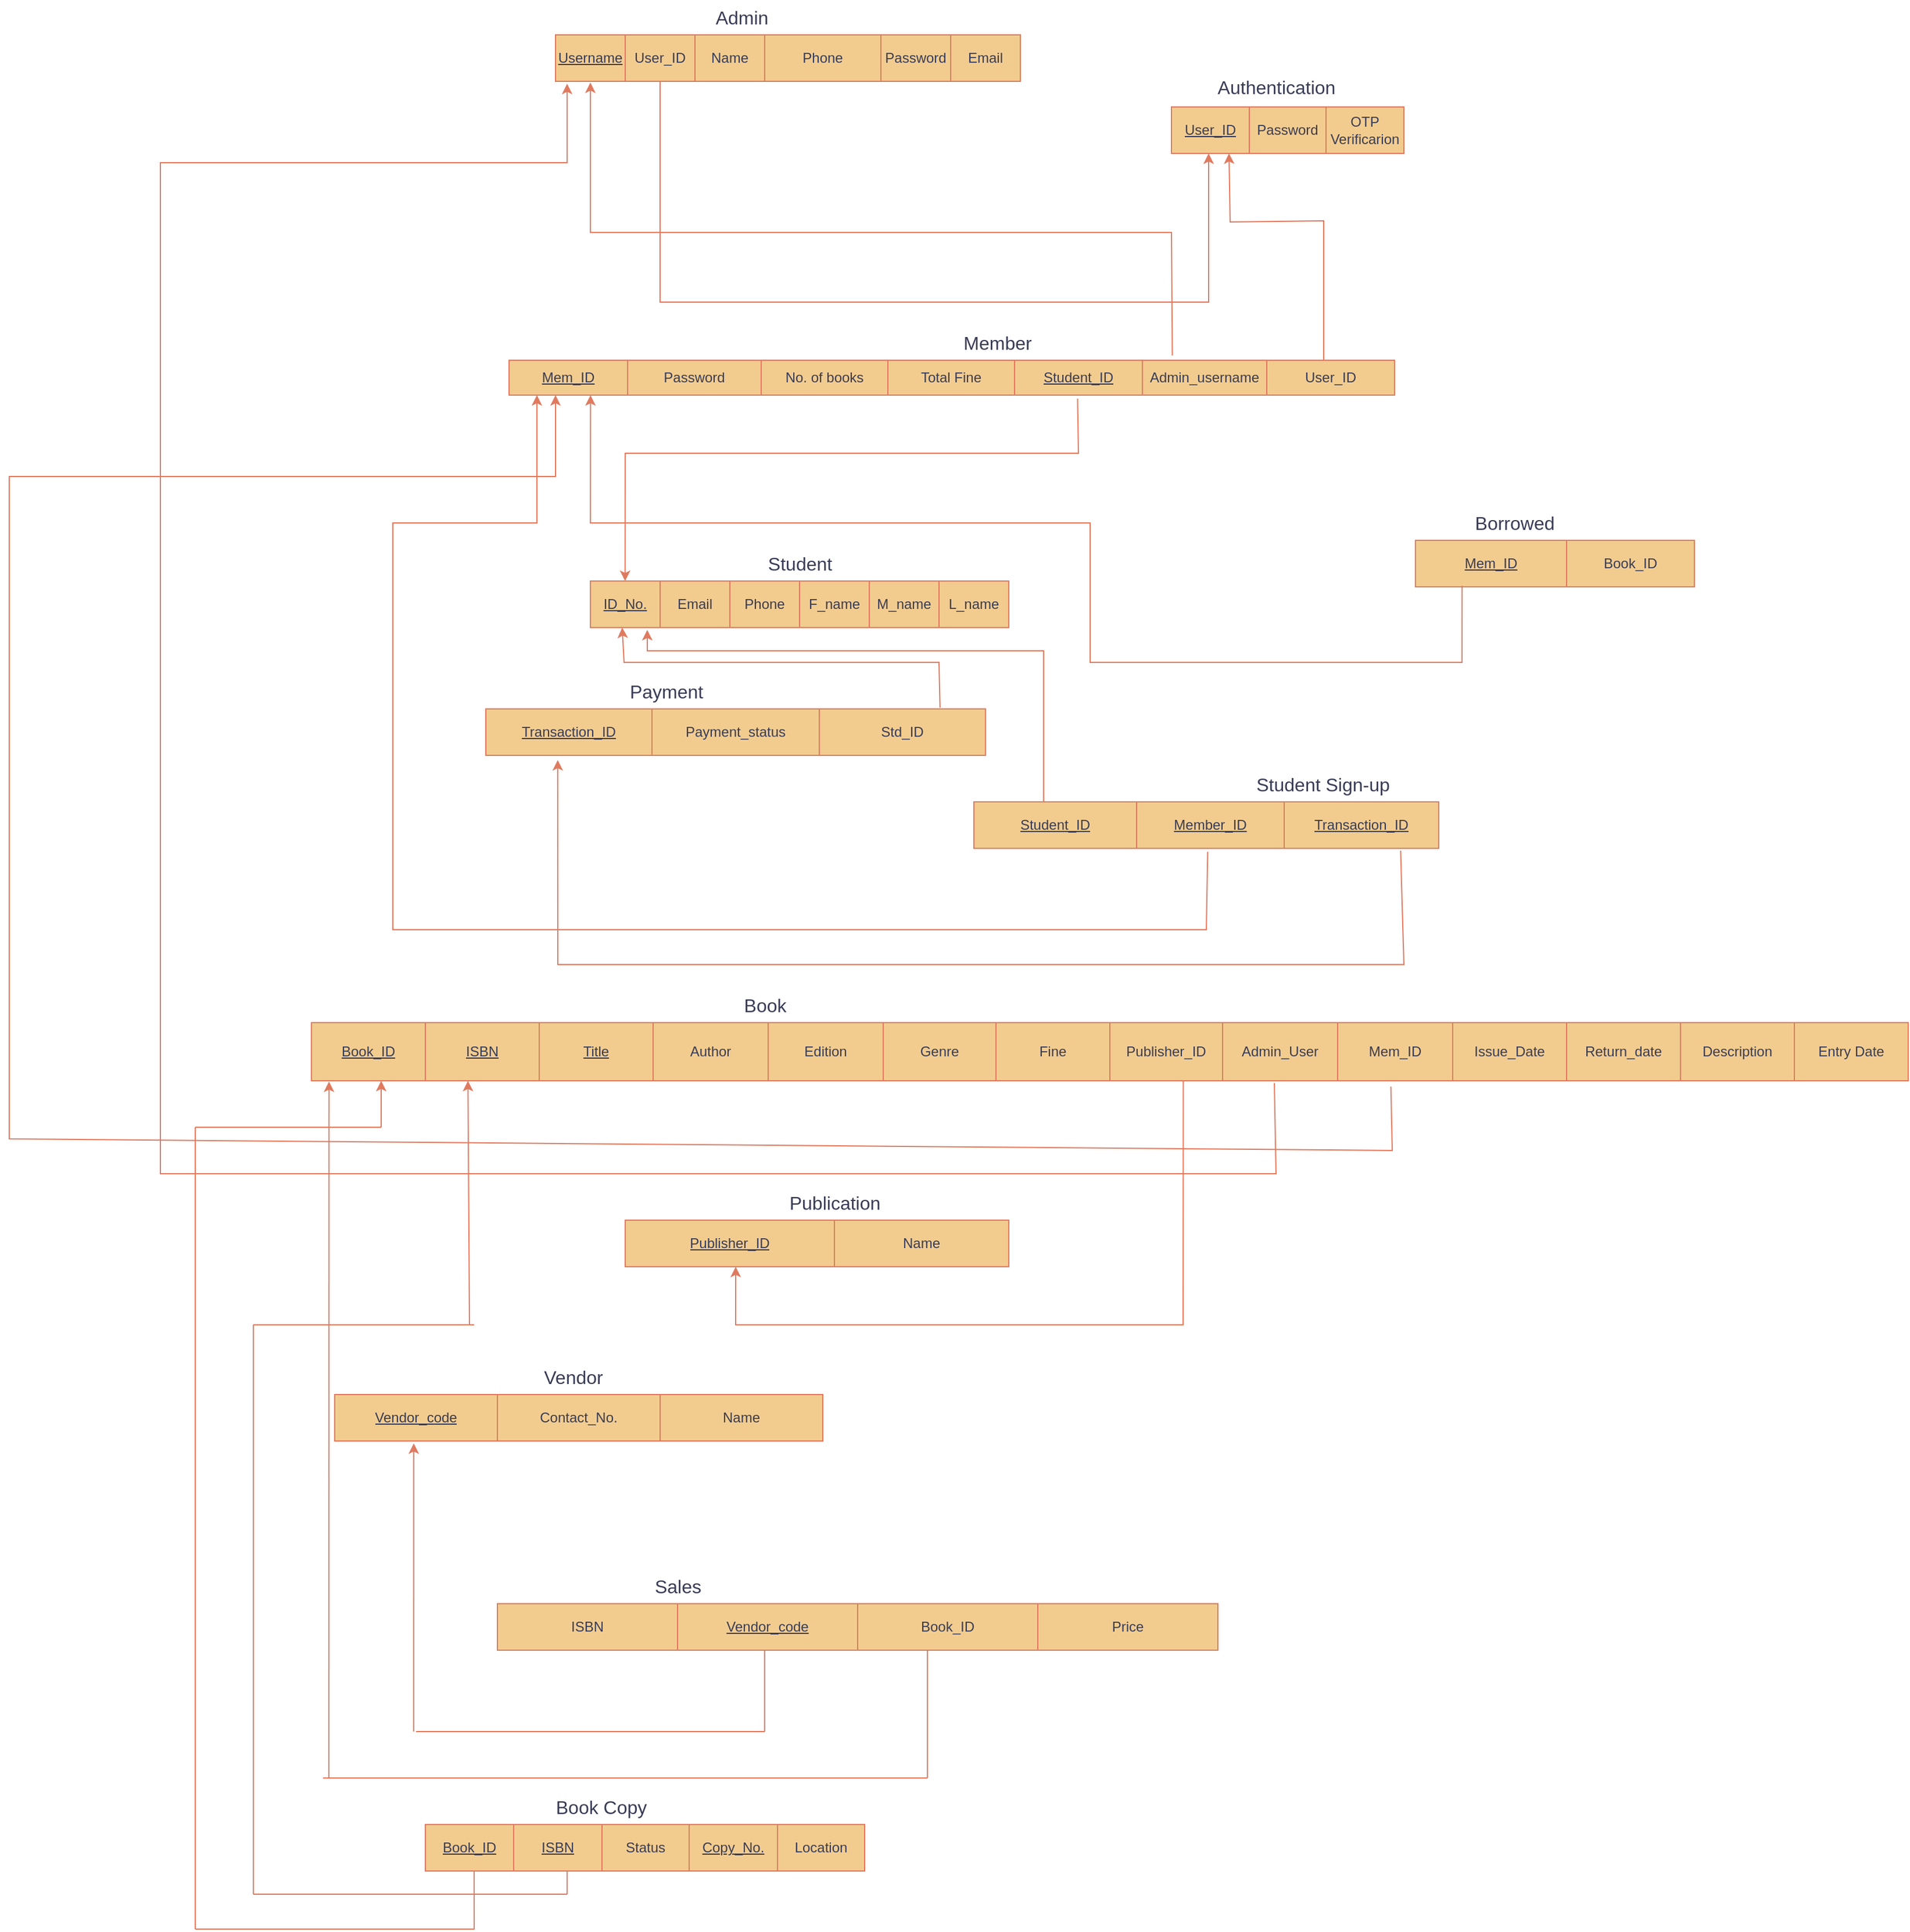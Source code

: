 <mxfile version="21.6.8" type="google">
  <diagram name="Page-1" id="KoPTbsZ7SI3JWkjUEurk">
    <mxGraphModel grid="1" page="1" gridSize="10" guides="1" tooltips="1" connect="1" arrows="1" fold="1" pageScale="1" pageWidth="1920" pageHeight="1200" math="0" shadow="0">
      <root>
        <mxCell id="0" />
        <mxCell id="1" parent="0" />
        <mxCell id="kfsKnqZZ0kBtD0sSIxjU-58" value="" style="shape=table;startSize=0;container=1;collapsible=0;childLayout=tableLayout;labelBackgroundColor=none;fillColor=#F2CC8F;strokeColor=#E07A5F;fontColor=#393C56;" vertex="1" parent="1">
          <mxGeometry x="690" y="80" width="400" height="40" as="geometry" />
        </mxCell>
        <mxCell id="kfsKnqZZ0kBtD0sSIxjU-59" value="" style="shape=tableRow;horizontal=0;startSize=0;swimlaneHead=0;swimlaneBody=0;strokeColor=#E07A5F;top=0;left=0;bottom=0;right=0;collapsible=0;dropTarget=0;fillColor=none;points=[[0,0.5],[1,0.5]];portConstraint=eastwest;labelBackgroundColor=none;fontColor=#393C56;" vertex="1" parent="kfsKnqZZ0kBtD0sSIxjU-58">
          <mxGeometry width="400" height="40" as="geometry" />
        </mxCell>
        <mxCell id="kfsKnqZZ0kBtD0sSIxjU-60" value="&lt;u&gt;Username&lt;/u&gt;" style="shape=partialRectangle;html=1;whiteSpace=wrap;connectable=0;strokeColor=#E07A5F;overflow=hidden;fillColor=none;top=0;left=0;bottom=0;right=0;pointerEvents=1;labelBackgroundColor=none;fontColor=#393C56;" vertex="1" parent="kfsKnqZZ0kBtD0sSIxjU-59">
          <mxGeometry width="60" height="40" as="geometry">
            <mxRectangle width="60" height="40" as="alternateBounds" />
          </mxGeometry>
        </mxCell>
        <mxCell id="kfsKnqZZ0kBtD0sSIxjU-61" value="User_ID" style="shape=partialRectangle;html=1;whiteSpace=wrap;connectable=0;strokeColor=#E07A5F;overflow=hidden;fillColor=none;top=0;left=0;bottom=0;right=0;pointerEvents=1;labelBackgroundColor=none;fontColor=#393C56;" vertex="1" parent="kfsKnqZZ0kBtD0sSIxjU-59">
          <mxGeometry x="60" width="60" height="40" as="geometry">
            <mxRectangle width="60" height="40" as="alternateBounds" />
          </mxGeometry>
        </mxCell>
        <mxCell id="kfsKnqZZ0kBtD0sSIxjU-62" value="Name" style="shape=partialRectangle;html=1;whiteSpace=wrap;connectable=0;strokeColor=#E07A5F;overflow=hidden;fillColor=none;top=0;left=0;bottom=0;right=0;pointerEvents=1;labelBackgroundColor=none;fontColor=#393C56;" vertex="1" parent="kfsKnqZZ0kBtD0sSIxjU-59">
          <mxGeometry x="120" width="60" height="40" as="geometry">
            <mxRectangle width="60" height="40" as="alternateBounds" />
          </mxGeometry>
        </mxCell>
        <mxCell id="kfsKnqZZ0kBtD0sSIxjU-64" value="Phone" style="shape=partialRectangle;html=1;whiteSpace=wrap;connectable=0;strokeColor=#E07A5F;overflow=hidden;fillColor=none;top=0;left=0;bottom=0;right=0;pointerEvents=1;labelBackgroundColor=none;fontColor=#393C56;" vertex="1" parent="kfsKnqZZ0kBtD0sSIxjU-59">
          <mxGeometry x="180" width="100" height="40" as="geometry">
            <mxRectangle width="100" height="40" as="alternateBounds" />
          </mxGeometry>
        </mxCell>
        <mxCell id="kfsKnqZZ0kBtD0sSIxjU-65" value="Password" style="shape=partialRectangle;html=1;whiteSpace=wrap;connectable=0;strokeColor=#E07A5F;overflow=hidden;fillColor=none;top=0;left=0;bottom=0;right=0;pointerEvents=1;labelBackgroundColor=none;fontColor=#393C56;" vertex="1" parent="kfsKnqZZ0kBtD0sSIxjU-59">
          <mxGeometry x="280" width="60" height="40" as="geometry">
            <mxRectangle width="60" height="40" as="alternateBounds" />
          </mxGeometry>
        </mxCell>
        <mxCell id="kfsKnqZZ0kBtD0sSIxjU-66" value="Email" style="shape=partialRectangle;html=1;whiteSpace=wrap;connectable=0;strokeColor=#E07A5F;overflow=hidden;fillColor=none;top=0;left=0;bottom=0;right=0;pointerEvents=1;labelBackgroundColor=none;fontColor=#393C56;" vertex="1" parent="kfsKnqZZ0kBtD0sSIxjU-59">
          <mxGeometry x="340" width="60" height="40" as="geometry">
            <mxRectangle width="60" height="40" as="alternateBounds" />
          </mxGeometry>
        </mxCell>
        <mxCell id="kfsKnqZZ0kBtD0sSIxjU-67" value="&lt;font style=&quot;font-size: 16px;&quot;&gt;Admin&lt;/font&gt;" style="text;html=1;align=center;verticalAlign=middle;resizable=0;points=[];autosize=1;strokeColor=none;fillColor=none;labelBackgroundColor=none;fontColor=#393C56;" vertex="1" parent="1">
          <mxGeometry x="815" y="50" width="70" height="30" as="geometry" />
        </mxCell>
        <mxCell id="kfsKnqZZ0kBtD0sSIxjU-77" value="" style="shape=table;startSize=0;container=1;collapsible=0;childLayout=tableLayout;labelBackgroundColor=none;fillColor=#F2CC8F;strokeColor=#E07A5F;fontColor=#393C56;" vertex="1" parent="1">
          <mxGeometry x="1220" y="142" width="200" height="40" as="geometry" />
        </mxCell>
        <mxCell id="kfsKnqZZ0kBtD0sSIxjU-78" value="" style="shape=tableRow;horizontal=0;startSize=0;swimlaneHead=0;swimlaneBody=0;strokeColor=#E07A5F;top=0;left=0;bottom=0;right=0;collapsible=0;dropTarget=0;fillColor=none;points=[[0,0.5],[1,0.5]];portConstraint=eastwest;labelBackgroundColor=none;fontColor=#393C56;" vertex="1" parent="kfsKnqZZ0kBtD0sSIxjU-77">
          <mxGeometry width="200" height="40" as="geometry" />
        </mxCell>
        <mxCell id="kfsKnqZZ0kBtD0sSIxjU-79" value="&lt;u&gt;User_ID&lt;/u&gt;" style="shape=partialRectangle;html=1;whiteSpace=wrap;connectable=0;strokeColor=#E07A5F;overflow=hidden;fillColor=none;top=0;left=0;bottom=0;right=0;pointerEvents=1;labelBackgroundColor=none;fontColor=#393C56;" vertex="1" parent="kfsKnqZZ0kBtD0sSIxjU-78">
          <mxGeometry width="67" height="40" as="geometry">
            <mxRectangle width="67" height="40" as="alternateBounds" />
          </mxGeometry>
        </mxCell>
        <mxCell id="kfsKnqZZ0kBtD0sSIxjU-80" value="Password" style="shape=partialRectangle;html=1;whiteSpace=wrap;connectable=0;strokeColor=#E07A5F;overflow=hidden;fillColor=none;top=0;left=0;bottom=0;right=0;pointerEvents=1;labelBackgroundColor=none;fontColor=#393C56;" vertex="1" parent="kfsKnqZZ0kBtD0sSIxjU-78">
          <mxGeometry x="67" width="66" height="40" as="geometry">
            <mxRectangle width="66" height="40" as="alternateBounds" />
          </mxGeometry>
        </mxCell>
        <mxCell id="kfsKnqZZ0kBtD0sSIxjU-81" value="OTP Verificarion" style="shape=partialRectangle;html=1;whiteSpace=wrap;connectable=0;strokeColor=#E07A5F;overflow=hidden;fillColor=none;top=0;left=0;bottom=0;right=0;pointerEvents=1;labelBackgroundColor=none;fontColor=#393C56;" vertex="1" parent="kfsKnqZZ0kBtD0sSIxjU-78">
          <mxGeometry x="133" width="67" height="40" as="geometry">
            <mxRectangle width="67" height="40" as="alternateBounds" />
          </mxGeometry>
        </mxCell>
        <mxCell id="kfsKnqZZ0kBtD0sSIxjU-82" value="&lt;font style=&quot;font-size: 16px;&quot;&gt;Authentication&lt;/font&gt;" style="text;html=1;align=center;verticalAlign=middle;resizable=0;points=[];autosize=1;strokeColor=none;fillColor=none;labelBackgroundColor=none;fontColor=#393C56;" vertex="1" parent="1">
          <mxGeometry x="1250" y="110" width="120" height="30" as="geometry" />
        </mxCell>
        <mxCell id="kfsKnqZZ0kBtD0sSIxjU-87" value="" style="shape=table;startSize=0;container=1;collapsible=0;childLayout=tableLayout;labelBackgroundColor=none;fillColor=#F2CC8F;strokeColor=#E07A5F;fontColor=#393C56;" vertex="1" parent="1">
          <mxGeometry x="650" y="360" width="762" height="30" as="geometry" />
        </mxCell>
        <mxCell id="kfsKnqZZ0kBtD0sSIxjU-88" value="" style="shape=tableRow;horizontal=0;startSize=0;swimlaneHead=0;swimlaneBody=0;strokeColor=#E07A5F;top=0;left=0;bottom=0;right=0;collapsible=0;dropTarget=0;fillColor=none;points=[[0,0.5],[1,0.5]];portConstraint=eastwest;labelBackgroundColor=none;fontColor=#393C56;" vertex="1" parent="kfsKnqZZ0kBtD0sSIxjU-87">
          <mxGeometry width="762" height="30" as="geometry" />
        </mxCell>
        <mxCell id="kfsKnqZZ0kBtD0sSIxjU-90" value="&lt;u&gt;Mem_ID&lt;/u&gt;" style="shape=partialRectangle;html=1;whiteSpace=wrap;connectable=0;strokeColor=#E07A5F;overflow=hidden;fillColor=none;top=0;left=0;bottom=0;right=0;pointerEvents=1;labelBackgroundColor=none;fontColor=#393C56;" vertex="1" parent="kfsKnqZZ0kBtD0sSIxjU-88">
          <mxGeometry width="102" height="30" as="geometry">
            <mxRectangle width="102" height="30" as="alternateBounds" />
          </mxGeometry>
        </mxCell>
        <mxCell id="kfsKnqZZ0kBtD0sSIxjU-91" value="Password" style="shape=partialRectangle;html=1;whiteSpace=wrap;connectable=0;strokeColor=#E07A5F;overflow=hidden;fillColor=none;top=0;left=0;bottom=0;right=0;pointerEvents=1;labelBackgroundColor=none;fontColor=#393C56;" vertex="1" parent="kfsKnqZZ0kBtD0sSIxjU-88">
          <mxGeometry x="102" width="115" height="30" as="geometry">
            <mxRectangle width="115" height="30" as="alternateBounds" />
          </mxGeometry>
        </mxCell>
        <mxCell id="kfsKnqZZ0kBtD0sSIxjU-92" value="No. of books" style="shape=partialRectangle;html=1;whiteSpace=wrap;connectable=0;strokeColor=#E07A5F;overflow=hidden;fillColor=none;top=0;left=0;bottom=0;right=0;pointerEvents=1;labelBackgroundColor=none;fontColor=#393C56;" vertex="1" parent="kfsKnqZZ0kBtD0sSIxjU-88">
          <mxGeometry x="217" width="109" height="30" as="geometry">
            <mxRectangle width="109" height="30" as="alternateBounds" />
          </mxGeometry>
        </mxCell>
        <mxCell id="kfsKnqZZ0kBtD0sSIxjU-94" value="Total Fine" style="shape=partialRectangle;html=1;whiteSpace=wrap;connectable=0;strokeColor=#E07A5F;overflow=hidden;fillColor=none;top=0;left=0;bottom=0;right=0;pointerEvents=1;labelBackgroundColor=none;fontColor=#393C56;" vertex="1" parent="kfsKnqZZ0kBtD0sSIxjU-88">
          <mxGeometry x="326" width="109" height="30" as="geometry">
            <mxRectangle width="109" height="30" as="alternateBounds" />
          </mxGeometry>
        </mxCell>
        <mxCell id="kfsKnqZZ0kBtD0sSIxjU-95" value="&lt;u&gt;Student_ID&lt;/u&gt;" style="shape=partialRectangle;html=1;whiteSpace=wrap;connectable=0;strokeColor=#E07A5F;overflow=hidden;fillColor=none;top=0;left=0;bottom=0;right=0;pointerEvents=1;labelBackgroundColor=none;fontColor=#393C56;" vertex="1" parent="kfsKnqZZ0kBtD0sSIxjU-88">
          <mxGeometry x="435" width="110" height="30" as="geometry">
            <mxRectangle width="110" height="30" as="alternateBounds" />
          </mxGeometry>
        </mxCell>
        <mxCell id="kfsKnqZZ0kBtD0sSIxjU-96" value="Admin_username" style="shape=partialRectangle;html=1;whiteSpace=wrap;connectable=0;strokeColor=#E07A5F;overflow=hidden;fillColor=none;top=0;left=0;bottom=0;right=0;pointerEvents=1;labelBackgroundColor=none;fontColor=#393C56;" vertex="1" parent="kfsKnqZZ0kBtD0sSIxjU-88">
          <mxGeometry x="545" width="107" height="30" as="geometry">
            <mxRectangle width="107" height="30" as="alternateBounds" />
          </mxGeometry>
        </mxCell>
        <mxCell id="kfsKnqZZ0kBtD0sSIxjU-97" value="User_ID" style="shape=partialRectangle;html=1;whiteSpace=wrap;connectable=0;strokeColor=#E07A5F;overflow=hidden;fillColor=none;top=0;left=0;bottom=0;right=0;pointerEvents=1;labelBackgroundColor=none;fontColor=#393C56;" vertex="1" parent="kfsKnqZZ0kBtD0sSIxjU-88">
          <mxGeometry x="652" width="110" height="30" as="geometry">
            <mxRectangle width="110" height="30" as="alternateBounds" />
          </mxGeometry>
        </mxCell>
        <mxCell id="kfsKnqZZ0kBtD0sSIxjU-98" value="&lt;font style=&quot;font-size: 16px;&quot;&gt;Member&lt;/font&gt;" style="text;html=1;align=center;verticalAlign=middle;resizable=0;points=[];autosize=1;strokeColor=none;fillColor=none;labelBackgroundColor=none;fontColor=#393C56;" vertex="1" parent="1">
          <mxGeometry x="1030" y="330" width="80" height="30" as="geometry" />
        </mxCell>
        <mxCell id="kfsKnqZZ0kBtD0sSIxjU-107" value="" style="shape=table;startSize=0;container=1;collapsible=0;childLayout=tableLayout;labelBackgroundColor=none;fillColor=#F2CC8F;strokeColor=#E07A5F;fontColor=#393C56;" vertex="1" parent="1">
          <mxGeometry x="720" y="550" width="360" height="40" as="geometry" />
        </mxCell>
        <mxCell id="kfsKnqZZ0kBtD0sSIxjU-108" value="" style="shape=tableRow;horizontal=0;startSize=0;swimlaneHead=0;swimlaneBody=0;strokeColor=#E07A5F;top=0;left=0;bottom=0;right=0;collapsible=0;dropTarget=0;fillColor=none;points=[[0,0.5],[1,0.5]];portConstraint=eastwest;labelBackgroundColor=none;fontColor=#393C56;" vertex="1" parent="kfsKnqZZ0kBtD0sSIxjU-107">
          <mxGeometry width="360" height="40" as="geometry" />
        </mxCell>
        <mxCell id="kfsKnqZZ0kBtD0sSIxjU-109" value="&lt;u&gt;ID_No.&lt;/u&gt;" style="shape=partialRectangle;html=1;whiteSpace=wrap;connectable=0;strokeColor=#E07A5F;overflow=hidden;fillColor=none;top=0;left=0;bottom=0;right=0;pointerEvents=1;labelBackgroundColor=none;fontColor=#393C56;" vertex="1" parent="kfsKnqZZ0kBtD0sSIxjU-108">
          <mxGeometry width="60" height="40" as="geometry">
            <mxRectangle width="60" height="40" as="alternateBounds" />
          </mxGeometry>
        </mxCell>
        <mxCell id="kfsKnqZZ0kBtD0sSIxjU-110" value="Email" style="shape=partialRectangle;html=1;whiteSpace=wrap;connectable=0;strokeColor=#E07A5F;overflow=hidden;fillColor=none;top=0;left=0;bottom=0;right=0;pointerEvents=1;labelBackgroundColor=none;fontColor=#393C56;" vertex="1" parent="kfsKnqZZ0kBtD0sSIxjU-108">
          <mxGeometry x="60" width="60" height="40" as="geometry">
            <mxRectangle width="60" height="40" as="alternateBounds" />
          </mxGeometry>
        </mxCell>
        <mxCell id="kfsKnqZZ0kBtD0sSIxjU-111" value="Phone" style="shape=partialRectangle;html=1;whiteSpace=wrap;connectable=0;strokeColor=#E07A5F;overflow=hidden;fillColor=none;top=0;left=0;bottom=0;right=0;pointerEvents=1;labelBackgroundColor=none;fontColor=#393C56;" vertex="1" parent="kfsKnqZZ0kBtD0sSIxjU-108">
          <mxGeometry x="120" width="60" height="40" as="geometry">
            <mxRectangle width="60" height="40" as="alternateBounds" />
          </mxGeometry>
        </mxCell>
        <mxCell id="kfsKnqZZ0kBtD0sSIxjU-112" value="F_name" style="shape=partialRectangle;html=1;whiteSpace=wrap;connectable=0;strokeColor=#E07A5F;overflow=hidden;fillColor=none;top=0;left=0;bottom=0;right=0;pointerEvents=1;labelBackgroundColor=none;fontColor=#393C56;" vertex="1" parent="kfsKnqZZ0kBtD0sSIxjU-108">
          <mxGeometry x="180" width="60" height="40" as="geometry">
            <mxRectangle width="60" height="40" as="alternateBounds" />
          </mxGeometry>
        </mxCell>
        <mxCell id="kfsKnqZZ0kBtD0sSIxjU-113" value="M_name" style="shape=partialRectangle;html=1;whiteSpace=wrap;connectable=0;strokeColor=#E07A5F;overflow=hidden;fillColor=none;top=0;left=0;bottom=0;right=0;pointerEvents=1;labelBackgroundColor=none;fontColor=#393C56;" vertex="1" parent="kfsKnqZZ0kBtD0sSIxjU-108">
          <mxGeometry x="240" width="60" height="40" as="geometry">
            <mxRectangle width="60" height="40" as="alternateBounds" />
          </mxGeometry>
        </mxCell>
        <mxCell id="kfsKnqZZ0kBtD0sSIxjU-114" value="L_name" style="shape=partialRectangle;html=1;whiteSpace=wrap;connectable=0;strokeColor=#E07A5F;overflow=hidden;fillColor=none;top=0;left=0;bottom=0;right=0;pointerEvents=1;labelBackgroundColor=none;fontColor=#393C56;" vertex="1" parent="kfsKnqZZ0kBtD0sSIxjU-108">
          <mxGeometry x="300" width="60" height="40" as="geometry">
            <mxRectangle width="60" height="40" as="alternateBounds" />
          </mxGeometry>
        </mxCell>
        <mxCell id="kfsKnqZZ0kBtD0sSIxjU-115" value="&lt;font style=&quot;font-size: 16px;&quot;&gt;Student&lt;/font&gt;" style="text;html=1;align=center;verticalAlign=middle;resizable=0;points=[];autosize=1;strokeColor=none;fillColor=none;labelBackgroundColor=none;fontColor=#393C56;" vertex="1" parent="1">
          <mxGeometry x="860" y="520" width="80" height="30" as="geometry" />
        </mxCell>
        <mxCell id="kfsKnqZZ0kBtD0sSIxjU-120" value="" style="shape=table;startSize=0;container=1;collapsible=0;childLayout=tableLayout;labelBackgroundColor=none;fillColor=#F2CC8F;strokeColor=#E07A5F;fontColor=#393C56;" vertex="1" parent="1">
          <mxGeometry x="1430" y="515" width="240" height="40" as="geometry" />
        </mxCell>
        <mxCell id="kfsKnqZZ0kBtD0sSIxjU-121" value="" style="shape=tableRow;horizontal=0;startSize=0;swimlaneHead=0;swimlaneBody=0;strokeColor=#E07A5F;top=0;left=0;bottom=0;right=0;collapsible=0;dropTarget=0;fillColor=none;points=[[0,0.5],[1,0.5]];portConstraint=eastwest;labelBackgroundColor=none;fontColor=#393C56;" vertex="1" parent="kfsKnqZZ0kBtD0sSIxjU-120">
          <mxGeometry width="240" height="40" as="geometry" />
        </mxCell>
        <mxCell id="kfsKnqZZ0kBtD0sSIxjU-122" value="&lt;u&gt;Mem_ID&lt;/u&gt;" style="shape=partialRectangle;html=1;whiteSpace=wrap;connectable=0;strokeColor=#E07A5F;overflow=hidden;fillColor=none;top=0;left=0;bottom=0;right=0;pointerEvents=1;labelBackgroundColor=none;fontColor=#393C56;" vertex="1" parent="kfsKnqZZ0kBtD0sSIxjU-121">
          <mxGeometry width="130" height="40" as="geometry">
            <mxRectangle width="130" height="40" as="alternateBounds" />
          </mxGeometry>
        </mxCell>
        <mxCell id="kfsKnqZZ0kBtD0sSIxjU-124" value="Book_ID" style="shape=partialRectangle;html=1;whiteSpace=wrap;connectable=0;strokeColor=#E07A5F;overflow=hidden;fillColor=none;top=0;left=0;bottom=0;right=0;pointerEvents=1;labelBackgroundColor=none;fontColor=#393C56;" vertex="1" parent="kfsKnqZZ0kBtD0sSIxjU-121">
          <mxGeometry x="130" width="110" height="40" as="geometry">
            <mxRectangle width="110" height="40" as="alternateBounds" />
          </mxGeometry>
        </mxCell>
        <mxCell id="kfsKnqZZ0kBtD0sSIxjU-125" value="&lt;font style=&quot;font-size: 16px;&quot;&gt;Borrowed&lt;/font&gt;" style="text;html=1;align=center;verticalAlign=middle;resizable=0;points=[];autosize=1;strokeColor=none;fillColor=none;labelBackgroundColor=none;fontColor=#393C56;" vertex="1" parent="1">
          <mxGeometry x="1470" y="485" width="90" height="30" as="geometry" />
        </mxCell>
        <mxCell id="kfsKnqZZ0kBtD0sSIxjU-133" value="" style="shape=table;startSize=0;container=1;collapsible=0;childLayout=tableLayout;labelBackgroundColor=none;fillColor=#F2CC8F;strokeColor=#E07A5F;fontColor=#393C56;" vertex="1" parent="1">
          <mxGeometry x="630" y="660" width="430" height="40" as="geometry" />
        </mxCell>
        <mxCell id="kfsKnqZZ0kBtD0sSIxjU-134" value="" style="shape=tableRow;horizontal=0;startSize=0;swimlaneHead=0;swimlaneBody=0;strokeColor=#E07A5F;top=0;left=0;bottom=0;right=0;collapsible=0;dropTarget=0;fillColor=none;points=[[0,0.5],[1,0.5]];portConstraint=eastwest;labelBackgroundColor=none;fontColor=#393C56;" vertex="1" parent="kfsKnqZZ0kBtD0sSIxjU-133">
          <mxGeometry width="430" height="40" as="geometry" />
        </mxCell>
        <mxCell id="kfsKnqZZ0kBtD0sSIxjU-135" value="&lt;u&gt;Transaction_ID&lt;/u&gt;" style="shape=partialRectangle;html=1;whiteSpace=wrap;connectable=0;strokeColor=#E07A5F;overflow=hidden;fillColor=none;top=0;left=0;bottom=0;right=0;pointerEvents=1;labelBackgroundColor=none;fontColor=#393C56;" vertex="1" parent="kfsKnqZZ0kBtD0sSIxjU-134">
          <mxGeometry width="143" height="40" as="geometry">
            <mxRectangle width="143" height="40" as="alternateBounds" />
          </mxGeometry>
        </mxCell>
        <mxCell id="kfsKnqZZ0kBtD0sSIxjU-136" value="Payment_status" style="shape=partialRectangle;html=1;whiteSpace=wrap;connectable=0;strokeColor=#E07A5F;overflow=hidden;fillColor=none;top=0;left=0;bottom=0;right=0;pointerEvents=1;labelBackgroundColor=none;fontColor=#393C56;" vertex="1" parent="kfsKnqZZ0kBtD0sSIxjU-134">
          <mxGeometry x="143" width="144" height="40" as="geometry">
            <mxRectangle width="144" height="40" as="alternateBounds" />
          </mxGeometry>
        </mxCell>
        <mxCell id="qssrH7kktoZN2uRVGfyT-4" value="Std_ID" style="shape=partialRectangle;html=1;whiteSpace=wrap;connectable=0;strokeColor=#E07A5F;overflow=hidden;fillColor=none;top=0;left=0;bottom=0;right=0;pointerEvents=1;labelBackgroundColor=none;fontColor=#393C56;" vertex="1" parent="kfsKnqZZ0kBtD0sSIxjU-134">
          <mxGeometry x="287" width="143" height="40" as="geometry">
            <mxRectangle width="143" height="40" as="alternateBounds" />
          </mxGeometry>
        </mxCell>
        <mxCell id="kfsKnqZZ0kBtD0sSIxjU-137" value="&lt;font style=&quot;font-size: 16px;&quot;&gt;Payment&lt;/font&gt;" style="text;html=1;align=center;verticalAlign=middle;resizable=0;points=[];autosize=1;strokeColor=none;fillColor=none;labelBackgroundColor=none;fontColor=#393C56;" vertex="1" parent="1">
          <mxGeometry x="740" y="630" width="90" height="30" as="geometry" />
        </mxCell>
        <mxCell id="kfsKnqZZ0kBtD0sSIxjU-138" value="" style="shape=table;startSize=0;container=1;collapsible=0;childLayout=tableLayout;labelBackgroundColor=none;fillColor=#F2CC8F;strokeColor=#E07A5F;fontColor=#393C56;" vertex="1" parent="1">
          <mxGeometry x="1050" y="740" width="400" height="40" as="geometry" />
        </mxCell>
        <mxCell id="kfsKnqZZ0kBtD0sSIxjU-139" value="" style="shape=tableRow;horizontal=0;startSize=0;swimlaneHead=0;swimlaneBody=0;strokeColor=#E07A5F;top=0;left=0;bottom=0;right=0;collapsible=0;dropTarget=0;fillColor=none;points=[[0,0.5],[1,0.5]];portConstraint=eastwest;labelBackgroundColor=none;fontColor=#393C56;" vertex="1" parent="kfsKnqZZ0kBtD0sSIxjU-138">
          <mxGeometry width="400" height="40" as="geometry" />
        </mxCell>
        <mxCell id="kfsKnqZZ0kBtD0sSIxjU-140" value="&lt;u&gt;Student_ID&lt;/u&gt;" style="shape=partialRectangle;html=1;whiteSpace=wrap;connectable=0;strokeColor=#E07A5F;overflow=hidden;fillColor=none;top=0;left=0;bottom=0;right=0;pointerEvents=1;labelBackgroundColor=none;fontColor=#393C56;" vertex="1" parent="kfsKnqZZ0kBtD0sSIxjU-139">
          <mxGeometry width="140" height="40" as="geometry">
            <mxRectangle width="140" height="40" as="alternateBounds" />
          </mxGeometry>
        </mxCell>
        <mxCell id="kfsKnqZZ0kBtD0sSIxjU-141" value="&lt;u&gt;Member_ID&lt;/u&gt;" style="shape=partialRectangle;html=1;whiteSpace=wrap;connectable=0;strokeColor=#E07A5F;overflow=hidden;fillColor=none;top=0;left=0;bottom=0;right=0;pointerEvents=1;labelBackgroundColor=none;fontColor=#393C56;" vertex="1" parent="kfsKnqZZ0kBtD0sSIxjU-139">
          <mxGeometry x="140" width="127" height="40" as="geometry">
            <mxRectangle width="127" height="40" as="alternateBounds" />
          </mxGeometry>
        </mxCell>
        <mxCell id="kfsKnqZZ0kBtD0sSIxjU-142" value="&lt;u&gt;Transaction_ID&lt;/u&gt;" style="shape=partialRectangle;html=1;whiteSpace=wrap;connectable=0;strokeColor=#E07A5F;overflow=hidden;fillColor=none;top=0;left=0;bottom=0;right=0;pointerEvents=1;labelBackgroundColor=none;fontColor=#393C56;" vertex="1" parent="kfsKnqZZ0kBtD0sSIxjU-139">
          <mxGeometry x="267" width="133" height="40" as="geometry">
            <mxRectangle width="133" height="40" as="alternateBounds" />
          </mxGeometry>
        </mxCell>
        <mxCell id="kfsKnqZZ0kBtD0sSIxjU-143" value="&lt;font style=&quot;font-size: 16px;&quot;&gt;Student Sign-up&lt;/font&gt;" style="text;html=1;align=center;verticalAlign=middle;resizable=0;points=[];autosize=1;strokeColor=none;fillColor=none;labelBackgroundColor=none;fontColor=#393C56;" vertex="1" parent="1">
          <mxGeometry x="1280" y="710" width="140" height="30" as="geometry" />
        </mxCell>
        <mxCell id="kfsKnqZZ0kBtD0sSIxjU-155" value="" style="shape=table;startSize=0;container=1;collapsible=0;childLayout=tableLayout;labelBackgroundColor=none;fillColor=#F2CC8F;strokeColor=#E07A5F;fontColor=#393C56;" vertex="1" parent="1">
          <mxGeometry x="480" y="930" width="1374" height="50" as="geometry" />
        </mxCell>
        <mxCell id="kfsKnqZZ0kBtD0sSIxjU-156" value="" style="shape=tableRow;horizontal=0;startSize=0;swimlaneHead=0;swimlaneBody=0;strokeColor=#E07A5F;top=0;left=0;bottom=0;right=0;collapsible=0;dropTarget=0;fillColor=none;points=[[0,0.5],[1,0.5]];portConstraint=eastwest;labelBackgroundColor=none;fontColor=#393C56;" vertex="1" parent="kfsKnqZZ0kBtD0sSIxjU-155">
          <mxGeometry width="1374" height="50" as="geometry" />
        </mxCell>
        <mxCell id="qssrH7kktoZN2uRVGfyT-5" value="&lt;u&gt;Book_ID&lt;/u&gt;" style="shape=partialRectangle;html=1;whiteSpace=wrap;connectable=0;strokeColor=#E07A5F;overflow=hidden;fillColor=none;top=0;left=0;bottom=0;right=0;pointerEvents=1;labelBackgroundColor=none;fontColor=#393C56;" vertex="1" parent="kfsKnqZZ0kBtD0sSIxjU-156">
          <mxGeometry width="98" height="50" as="geometry">
            <mxRectangle width="98" height="50" as="alternateBounds" />
          </mxGeometry>
        </mxCell>
        <mxCell id="kfsKnqZZ0kBtD0sSIxjU-157" value="&lt;u&gt;ISBN&lt;/u&gt;" style="shape=partialRectangle;html=1;whiteSpace=wrap;connectable=0;strokeColor=#E07A5F;overflow=hidden;fillColor=none;top=0;left=0;bottom=0;right=0;pointerEvents=1;labelBackgroundColor=none;fontColor=#393C56;" vertex="1" parent="kfsKnqZZ0kBtD0sSIxjU-156">
          <mxGeometry x="98" width="98" height="50" as="geometry">
            <mxRectangle width="98" height="50" as="alternateBounds" />
          </mxGeometry>
        </mxCell>
        <mxCell id="kfsKnqZZ0kBtD0sSIxjU-158" value="&lt;u&gt;Title&lt;/u&gt;" style="shape=partialRectangle;html=1;whiteSpace=wrap;connectable=0;strokeColor=#E07A5F;overflow=hidden;fillColor=none;top=0;left=0;bottom=0;right=0;pointerEvents=1;labelBackgroundColor=none;fontColor=#393C56;" vertex="1" parent="kfsKnqZZ0kBtD0sSIxjU-156">
          <mxGeometry x="196" width="98" height="50" as="geometry">
            <mxRectangle width="98" height="50" as="alternateBounds" />
          </mxGeometry>
        </mxCell>
        <mxCell id="kfsKnqZZ0kBtD0sSIxjU-159" value="Author" style="shape=partialRectangle;html=1;whiteSpace=wrap;connectable=0;strokeColor=#E07A5F;overflow=hidden;fillColor=none;top=0;left=0;bottom=0;right=0;pointerEvents=1;labelBackgroundColor=none;fontColor=#393C56;" vertex="1" parent="kfsKnqZZ0kBtD0sSIxjU-156">
          <mxGeometry x="294" width="99" height="50" as="geometry">
            <mxRectangle width="99" height="50" as="alternateBounds" />
          </mxGeometry>
        </mxCell>
        <mxCell id="kfsKnqZZ0kBtD0sSIxjU-160" value="Edition" style="shape=partialRectangle;html=1;whiteSpace=wrap;connectable=0;strokeColor=#E07A5F;overflow=hidden;fillColor=none;top=0;left=0;bottom=0;right=0;pointerEvents=1;labelBackgroundColor=none;fontColor=#393C56;" vertex="1" parent="kfsKnqZZ0kBtD0sSIxjU-156">
          <mxGeometry x="393" width="99" height="50" as="geometry">
            <mxRectangle width="99" height="50" as="alternateBounds" />
          </mxGeometry>
        </mxCell>
        <mxCell id="kfsKnqZZ0kBtD0sSIxjU-161" value="Genre" style="shape=partialRectangle;html=1;whiteSpace=wrap;connectable=0;strokeColor=#E07A5F;overflow=hidden;fillColor=none;top=0;left=0;bottom=0;right=0;pointerEvents=1;labelBackgroundColor=none;fontColor=#393C56;" vertex="1" parent="kfsKnqZZ0kBtD0sSIxjU-156">
          <mxGeometry x="492" width="97" height="50" as="geometry">
            <mxRectangle width="97" height="50" as="alternateBounds" />
          </mxGeometry>
        </mxCell>
        <mxCell id="kfsKnqZZ0kBtD0sSIxjU-162" value="Fine" style="shape=partialRectangle;html=1;whiteSpace=wrap;connectable=0;strokeColor=#E07A5F;overflow=hidden;fillColor=none;top=0;left=0;bottom=0;right=0;pointerEvents=1;labelBackgroundColor=none;fontColor=#393C56;" vertex="1" parent="kfsKnqZZ0kBtD0sSIxjU-156">
          <mxGeometry x="589" width="98" height="50" as="geometry">
            <mxRectangle width="98" height="50" as="alternateBounds" />
          </mxGeometry>
        </mxCell>
        <mxCell id="kfsKnqZZ0kBtD0sSIxjU-163" value="Publisher_ID" style="shape=partialRectangle;html=1;whiteSpace=wrap;connectable=0;strokeColor=#E07A5F;overflow=hidden;fillColor=none;top=0;left=0;bottom=0;right=0;pointerEvents=1;labelBackgroundColor=none;fontColor=#393C56;" vertex="1" parent="kfsKnqZZ0kBtD0sSIxjU-156">
          <mxGeometry x="687" width="97" height="50" as="geometry">
            <mxRectangle width="97" height="50" as="alternateBounds" />
          </mxGeometry>
        </mxCell>
        <mxCell id="kfsKnqZZ0kBtD0sSIxjU-164" value="Admin_User" style="shape=partialRectangle;html=1;whiteSpace=wrap;connectable=0;strokeColor=#E07A5F;overflow=hidden;fillColor=none;top=0;left=0;bottom=0;right=0;pointerEvents=1;labelBackgroundColor=none;fontColor=#393C56;" vertex="1" parent="kfsKnqZZ0kBtD0sSIxjU-156">
          <mxGeometry x="784" width="99" height="50" as="geometry">
            <mxRectangle width="99" height="50" as="alternateBounds" />
          </mxGeometry>
        </mxCell>
        <mxCell id="kfsKnqZZ0kBtD0sSIxjU-165" value="Mem_ID" style="shape=partialRectangle;html=1;whiteSpace=wrap;connectable=0;strokeColor=#E07A5F;overflow=hidden;fillColor=none;top=0;left=0;bottom=0;right=0;pointerEvents=1;labelBackgroundColor=none;fontColor=#393C56;" vertex="1" parent="kfsKnqZZ0kBtD0sSIxjU-156">
          <mxGeometry x="883" width="99" height="50" as="geometry">
            <mxRectangle width="99" height="50" as="alternateBounds" />
          </mxGeometry>
        </mxCell>
        <mxCell id="kfsKnqZZ0kBtD0sSIxjU-167" value="Issue_Date" style="shape=partialRectangle;html=1;whiteSpace=wrap;connectable=0;strokeColor=#E07A5F;overflow=hidden;fillColor=none;top=0;left=0;bottom=0;right=0;pointerEvents=1;labelBackgroundColor=none;fontColor=#393C56;" vertex="1" parent="kfsKnqZZ0kBtD0sSIxjU-156">
          <mxGeometry x="982" width="98" height="50" as="geometry">
            <mxRectangle width="98" height="50" as="alternateBounds" />
          </mxGeometry>
        </mxCell>
        <mxCell id="kfsKnqZZ0kBtD0sSIxjU-169" value="Return_date" style="shape=partialRectangle;html=1;whiteSpace=wrap;connectable=0;strokeColor=#E07A5F;overflow=hidden;fillColor=none;top=0;left=0;bottom=0;right=0;pointerEvents=1;labelBackgroundColor=none;fontColor=#393C56;" vertex="1" parent="kfsKnqZZ0kBtD0sSIxjU-156">
          <mxGeometry x="1080" width="98" height="50" as="geometry">
            <mxRectangle width="98" height="50" as="alternateBounds" />
          </mxGeometry>
        </mxCell>
        <mxCell id="qssrH7kktoZN2uRVGfyT-6" value="Description" style="shape=partialRectangle;html=1;whiteSpace=wrap;connectable=0;strokeColor=#E07A5F;overflow=hidden;fillColor=none;top=0;left=0;bottom=0;right=0;pointerEvents=1;labelBackgroundColor=none;fontColor=#393C56;" vertex="1" parent="kfsKnqZZ0kBtD0sSIxjU-156">
          <mxGeometry x="1178" width="98" height="50" as="geometry">
            <mxRectangle width="98" height="50" as="alternateBounds" />
          </mxGeometry>
        </mxCell>
        <mxCell id="qssrH7kktoZN2uRVGfyT-7" value="Entry Date" style="shape=partialRectangle;html=1;whiteSpace=wrap;connectable=0;strokeColor=#E07A5F;overflow=hidden;fillColor=none;top=0;left=0;bottom=0;right=0;pointerEvents=1;labelBackgroundColor=none;fontColor=#393C56;" vertex="1" parent="kfsKnqZZ0kBtD0sSIxjU-156">
          <mxGeometry x="1276" width="98" height="50" as="geometry">
            <mxRectangle width="98" height="50" as="alternateBounds" />
          </mxGeometry>
        </mxCell>
        <mxCell id="kfsKnqZZ0kBtD0sSIxjU-170" value="" style="shape=table;startSize=0;container=1;collapsible=0;childLayout=tableLayout;labelBackgroundColor=none;fillColor=#F2CC8F;strokeColor=#E07A5F;fontColor=#393C56;" vertex="1" parent="1">
          <mxGeometry x="750" y="1100" width="330" height="40" as="geometry" />
        </mxCell>
        <mxCell id="kfsKnqZZ0kBtD0sSIxjU-171" value="" style="shape=tableRow;horizontal=0;startSize=0;swimlaneHead=0;swimlaneBody=0;strokeColor=#E07A5F;top=0;left=0;bottom=0;right=0;collapsible=0;dropTarget=0;fillColor=none;points=[[0,0.5],[1,0.5]];portConstraint=eastwest;labelBackgroundColor=none;fontColor=#393C56;" vertex="1" parent="kfsKnqZZ0kBtD0sSIxjU-170">
          <mxGeometry width="330" height="40" as="geometry" />
        </mxCell>
        <mxCell id="kfsKnqZZ0kBtD0sSIxjU-172" value="&lt;u&gt;Publisher_ID&lt;/u&gt;" style="shape=partialRectangle;html=1;whiteSpace=wrap;connectable=0;strokeColor=#E07A5F;overflow=hidden;fillColor=none;top=0;left=0;bottom=0;right=0;pointerEvents=1;labelBackgroundColor=none;fontColor=#393C56;" vertex="1" parent="kfsKnqZZ0kBtD0sSIxjU-171">
          <mxGeometry width="180" height="40" as="geometry">
            <mxRectangle width="180" height="40" as="alternateBounds" />
          </mxGeometry>
        </mxCell>
        <mxCell id="kfsKnqZZ0kBtD0sSIxjU-174" value="Name" style="shape=partialRectangle;html=1;whiteSpace=wrap;connectable=0;strokeColor=#E07A5F;overflow=hidden;fillColor=none;top=0;left=0;bottom=0;right=0;pointerEvents=1;labelBackgroundColor=none;fontColor=#393C56;" vertex="1" parent="kfsKnqZZ0kBtD0sSIxjU-171">
          <mxGeometry x="180" width="150" height="40" as="geometry">
            <mxRectangle width="150" height="40" as="alternateBounds" />
          </mxGeometry>
        </mxCell>
        <mxCell id="kfsKnqZZ0kBtD0sSIxjU-175" value="&lt;font style=&quot;font-size: 16px;&quot;&gt;Publication&lt;/font&gt;" style="text;html=1;align=center;verticalAlign=middle;resizable=0;points=[];autosize=1;strokeColor=none;fillColor=none;labelBackgroundColor=none;fontColor=#393C56;" vertex="1" parent="1">
          <mxGeometry x="880" y="1070" width="100" height="30" as="geometry" />
        </mxCell>
        <mxCell id="kfsKnqZZ0kBtD0sSIxjU-196" value="" style="shape=table;startSize=0;container=1;collapsible=0;childLayout=tableLayout;labelBackgroundColor=none;fillColor=#F2CC8F;strokeColor=#E07A5F;fontColor=#393C56;" vertex="1" parent="1">
          <mxGeometry x="500" y="1250" width="420" height="40" as="geometry" />
        </mxCell>
        <mxCell id="kfsKnqZZ0kBtD0sSIxjU-197" value="" style="shape=tableRow;horizontal=0;startSize=0;swimlaneHead=0;swimlaneBody=0;strokeColor=#E07A5F;top=0;left=0;bottom=0;right=0;collapsible=0;dropTarget=0;fillColor=none;points=[[0,0.5],[1,0.5]];portConstraint=eastwest;labelBackgroundColor=none;fontColor=#393C56;" vertex="1" parent="kfsKnqZZ0kBtD0sSIxjU-196">
          <mxGeometry width="420" height="40" as="geometry" />
        </mxCell>
        <mxCell id="kfsKnqZZ0kBtD0sSIxjU-198" value="&lt;u&gt;Vendor_code&lt;/u&gt;" style="shape=partialRectangle;html=1;whiteSpace=wrap;connectable=0;strokeColor=#E07A5F;overflow=hidden;fillColor=none;top=0;left=0;bottom=0;right=0;pointerEvents=1;labelBackgroundColor=none;fontColor=#393C56;" vertex="1" parent="kfsKnqZZ0kBtD0sSIxjU-197">
          <mxGeometry width="140" height="40" as="geometry">
            <mxRectangle width="140" height="40" as="alternateBounds" />
          </mxGeometry>
        </mxCell>
        <mxCell id="kfsKnqZZ0kBtD0sSIxjU-199" value="Contact_No." style="shape=partialRectangle;html=1;whiteSpace=wrap;connectable=0;strokeColor=#E07A5F;overflow=hidden;fillColor=none;top=0;left=0;bottom=0;right=0;pointerEvents=1;labelBackgroundColor=none;fontColor=#393C56;" vertex="1" parent="kfsKnqZZ0kBtD0sSIxjU-197">
          <mxGeometry x="140" width="140" height="40" as="geometry">
            <mxRectangle width="140" height="40" as="alternateBounds" />
          </mxGeometry>
        </mxCell>
        <mxCell id="kfsKnqZZ0kBtD0sSIxjU-200" value="Name" style="shape=partialRectangle;html=1;whiteSpace=wrap;connectable=0;strokeColor=#E07A5F;overflow=hidden;fillColor=none;top=0;left=0;bottom=0;right=0;pointerEvents=1;labelBackgroundColor=none;fontColor=#393C56;" vertex="1" parent="kfsKnqZZ0kBtD0sSIxjU-197">
          <mxGeometry x="280" width="140" height="40" as="geometry">
            <mxRectangle width="140" height="40" as="alternateBounds" />
          </mxGeometry>
        </mxCell>
        <mxCell id="kfsKnqZZ0kBtD0sSIxjU-201" value="&lt;font style=&quot;font-size: 16px;&quot;&gt;Vendor&lt;/font&gt;" style="text;html=1;align=center;verticalAlign=middle;resizable=0;points=[];autosize=1;strokeColor=none;fillColor=none;labelBackgroundColor=none;fontColor=#393C56;" vertex="1" parent="1">
          <mxGeometry x="670" y="1220" width="70" height="30" as="geometry" />
        </mxCell>
        <mxCell id="kfsKnqZZ0kBtD0sSIxjU-202" value="" style="shape=table;startSize=0;container=1;collapsible=0;childLayout=tableLayout;labelBackgroundColor=none;fillColor=#F2CC8F;strokeColor=#E07A5F;fontColor=#393C56;" vertex="1" parent="1">
          <mxGeometry x="640" y="1430" width="620" height="40" as="geometry" />
        </mxCell>
        <mxCell id="kfsKnqZZ0kBtD0sSIxjU-203" value="" style="shape=tableRow;horizontal=0;startSize=0;swimlaneHead=0;swimlaneBody=0;strokeColor=#E07A5F;top=0;left=0;bottom=0;right=0;collapsible=0;dropTarget=0;fillColor=none;points=[[0,0.5],[1,0.5]];portConstraint=eastwest;labelBackgroundColor=none;fontColor=#393C56;" vertex="1" parent="kfsKnqZZ0kBtD0sSIxjU-202">
          <mxGeometry width="620" height="40" as="geometry" />
        </mxCell>
        <mxCell id="kfsKnqZZ0kBtD0sSIxjU-204" value="ISBN" style="shape=partialRectangle;html=1;whiteSpace=wrap;connectable=0;strokeColor=#E07A5F;overflow=hidden;fillColor=none;top=0;left=0;bottom=0;right=0;pointerEvents=1;labelBackgroundColor=none;fontColor=#393C56;" vertex="1" parent="kfsKnqZZ0kBtD0sSIxjU-203">
          <mxGeometry width="155" height="40" as="geometry">
            <mxRectangle width="155" height="40" as="alternateBounds" />
          </mxGeometry>
        </mxCell>
        <mxCell id="kfsKnqZZ0kBtD0sSIxjU-205" value="&lt;u&gt;Vendor_code&lt;/u&gt;" style="shape=partialRectangle;html=1;whiteSpace=wrap;connectable=0;strokeColor=#E07A5F;overflow=hidden;fillColor=none;top=0;left=0;bottom=0;right=0;pointerEvents=1;labelBackgroundColor=none;fontColor=#393C56;" vertex="1" parent="kfsKnqZZ0kBtD0sSIxjU-203">
          <mxGeometry x="155" width="155" height="40" as="geometry">
            <mxRectangle width="155" height="40" as="alternateBounds" />
          </mxGeometry>
        </mxCell>
        <mxCell id="qssrH7kktoZN2uRVGfyT-8" value="Book_ID" style="shape=partialRectangle;html=1;whiteSpace=wrap;connectable=0;strokeColor=#E07A5F;overflow=hidden;fillColor=none;top=0;left=0;bottom=0;right=0;pointerEvents=1;labelBackgroundColor=none;fontColor=#393C56;" vertex="1" parent="kfsKnqZZ0kBtD0sSIxjU-203">
          <mxGeometry x="310" width="155" height="40" as="geometry">
            <mxRectangle width="155" height="40" as="alternateBounds" />
          </mxGeometry>
        </mxCell>
        <mxCell id="qssrH7kktoZN2uRVGfyT-9" value="Price" style="shape=partialRectangle;html=1;whiteSpace=wrap;connectable=0;strokeColor=#E07A5F;overflow=hidden;fillColor=none;top=0;left=0;bottom=0;right=0;pointerEvents=1;labelBackgroundColor=none;fontColor=#393C56;" vertex="1" parent="kfsKnqZZ0kBtD0sSIxjU-203">
          <mxGeometry x="465" width="155" height="40" as="geometry">
            <mxRectangle width="155" height="40" as="alternateBounds" />
          </mxGeometry>
        </mxCell>
        <mxCell id="kfsKnqZZ0kBtD0sSIxjU-206" value="&lt;font style=&quot;font-size: 16px;&quot;&gt;Sales&lt;/font&gt;" style="text;html=1;align=center;verticalAlign=middle;resizable=0;points=[];autosize=1;strokeColor=none;fillColor=none;labelBackgroundColor=none;fontColor=#393C56;" vertex="1" parent="1">
          <mxGeometry x="765" y="1400" width="60" height="30" as="geometry" />
        </mxCell>
        <mxCell id="kfsKnqZZ0kBtD0sSIxjU-216" value="" style="shape=table;startSize=0;container=1;collapsible=0;childLayout=tableLayout;labelBackgroundColor=none;fillColor=#F2CC8F;strokeColor=#E07A5F;fontColor=#393C56;" vertex="1" parent="1">
          <mxGeometry x="578" y="1620" width="378" height="40" as="geometry" />
        </mxCell>
        <mxCell id="kfsKnqZZ0kBtD0sSIxjU-217" value="" style="shape=tableRow;horizontal=0;startSize=0;swimlaneHead=0;swimlaneBody=0;strokeColor=#E07A5F;top=0;left=0;bottom=0;right=0;collapsible=0;dropTarget=0;fillColor=none;points=[[0,0.5],[1,0.5]];portConstraint=eastwest;labelBackgroundColor=none;fontColor=#393C56;" vertex="1" parent="kfsKnqZZ0kBtD0sSIxjU-216">
          <mxGeometry width="378" height="40" as="geometry" />
        </mxCell>
        <mxCell id="qssrH7kktoZN2uRVGfyT-10" value="&lt;u&gt;Book_ID&lt;/u&gt;" style="shape=partialRectangle;html=1;whiteSpace=wrap;connectable=0;strokeColor=#E07A5F;overflow=hidden;fillColor=none;top=0;left=0;bottom=0;right=0;pointerEvents=1;labelBackgroundColor=none;fontColor=#393C56;" vertex="1" parent="kfsKnqZZ0kBtD0sSIxjU-217">
          <mxGeometry width="76" height="40" as="geometry">
            <mxRectangle width="76" height="40" as="alternateBounds" />
          </mxGeometry>
        </mxCell>
        <mxCell id="kfsKnqZZ0kBtD0sSIxjU-218" value="&lt;u&gt;ISBN&lt;/u&gt;" style="shape=partialRectangle;html=1;whiteSpace=wrap;connectable=0;strokeColor=#E07A5F;overflow=hidden;fillColor=none;top=0;left=0;bottom=0;right=0;pointerEvents=1;labelBackgroundColor=none;fontColor=#393C56;" vertex="1" parent="kfsKnqZZ0kBtD0sSIxjU-217">
          <mxGeometry x="76" width="76" height="40" as="geometry">
            <mxRectangle width="76" height="40" as="alternateBounds" />
          </mxGeometry>
        </mxCell>
        <mxCell id="kfsKnqZZ0kBtD0sSIxjU-219" value="Status" style="shape=partialRectangle;html=1;whiteSpace=wrap;connectable=0;strokeColor=#E07A5F;overflow=hidden;fillColor=none;top=0;left=0;bottom=0;right=0;pointerEvents=1;labelBackgroundColor=none;fontColor=#393C56;" vertex="1" parent="kfsKnqZZ0kBtD0sSIxjU-217">
          <mxGeometry x="152" width="75" height="40" as="geometry">
            <mxRectangle width="75" height="40" as="alternateBounds" />
          </mxGeometry>
        </mxCell>
        <mxCell id="kfsKnqZZ0kBtD0sSIxjU-220" value="&lt;u&gt;Copy_No.&lt;/u&gt;" style="shape=partialRectangle;html=1;whiteSpace=wrap;connectable=0;strokeColor=#E07A5F;overflow=hidden;fillColor=none;top=0;left=0;bottom=0;right=0;pointerEvents=1;labelBackgroundColor=none;fontColor=#393C56;" vertex="1" parent="kfsKnqZZ0kBtD0sSIxjU-217">
          <mxGeometry x="227" width="76" height="40" as="geometry">
            <mxRectangle width="76" height="40" as="alternateBounds" />
          </mxGeometry>
        </mxCell>
        <mxCell id="kfsKnqZZ0kBtD0sSIxjU-221" value="Location" style="shape=partialRectangle;html=1;whiteSpace=wrap;connectable=0;strokeColor=#E07A5F;overflow=hidden;fillColor=none;top=0;left=0;bottom=0;right=0;pointerEvents=1;labelBackgroundColor=none;fontColor=#393C56;" vertex="1" parent="kfsKnqZZ0kBtD0sSIxjU-217">
          <mxGeometry x="303" width="75" height="40" as="geometry">
            <mxRectangle width="75" height="40" as="alternateBounds" />
          </mxGeometry>
        </mxCell>
        <mxCell id="kfsKnqZZ0kBtD0sSIxjU-222" value="&lt;font style=&quot;font-size: 16px;&quot;&gt;Book Copy&lt;/font&gt;" style="text;html=1;align=center;verticalAlign=middle;resizable=0;points=[];autosize=1;strokeColor=none;fillColor=none;labelBackgroundColor=none;fontColor=#393C56;" vertex="1" parent="1">
          <mxGeometry x="679" y="1590" width="100" height="30" as="geometry" />
        </mxCell>
        <mxCell id="kfsKnqZZ0kBtD0sSIxjU-227" value="&lt;font style=&quot;font-size: 16px;&quot;&gt;Book&lt;/font&gt;" style="text;html=1;align=center;verticalAlign=middle;resizable=0;points=[];autosize=1;strokeColor=none;fillColor=none;labelBackgroundColor=none;fontColor=#393C56;" vertex="1" parent="1">
          <mxGeometry x="840" y="900" width="60" height="30" as="geometry" />
        </mxCell>
        <mxCell id="qvk2EaItQMD5oTvAMzH2-2" value="" style="endArrow=classic;html=1;rounded=0;entryX=0.16;entryY=1;entryDx=0;entryDy=0;entryPerimeter=0;labelBackgroundColor=none;strokeColor=#E07A5F;fontColor=default;" edge="1" parent="1" target="kfsKnqZZ0kBtD0sSIxjU-77">
          <mxGeometry width="50" height="50" relative="1" as="geometry">
            <mxPoint x="780" y="120" as="sourcePoint" />
            <mxPoint x="1120" y="240" as="targetPoint" />
            <Array as="points">
              <mxPoint x="780" y="310" />
              <mxPoint x="1252" y="310" />
            </Array>
          </mxGeometry>
        </mxCell>
        <mxCell id="qvk2EaItQMD5oTvAMzH2-3" value="" style="endArrow=classic;html=1;rounded=0;entryX=0.083;entryY=0;entryDx=0;entryDy=0;entryPerimeter=0;exitX=0.642;exitY=1.1;exitDx=0;exitDy=0;exitPerimeter=0;labelBackgroundColor=none;strokeColor=#E07A5F;fontColor=default;" edge="1" parent="1" source="kfsKnqZZ0kBtD0sSIxjU-87" target="kfsKnqZZ0kBtD0sSIxjU-108">
          <mxGeometry width="50" height="50" relative="1" as="geometry">
            <mxPoint x="880" y="300" as="sourcePoint" />
            <mxPoint x="930" y="250" as="targetPoint" />
            <Array as="points">
              <mxPoint x="1140" y="440" />
              <mxPoint x="750" y="440" />
            </Array>
          </mxGeometry>
        </mxCell>
        <mxCell id="qvk2EaItQMD5oTvAMzH2-5" value="" style="endArrow=classic;html=1;rounded=0;entryX=0.245;entryY=0.975;entryDx=0;entryDy=0;entryPerimeter=0;labelBackgroundColor=none;strokeColor=#E07A5F;fontColor=default;" edge="1" parent="1">
          <mxGeometry width="50" height="50" relative="1" as="geometry">
            <mxPoint x="1351" y="360" as="sourcePoint" />
            <mxPoint x="1269.5" y="182" as="targetPoint" />
            <Array as="points">
              <mxPoint x="1351" y="240" />
              <mxPoint x="1270.5" y="241" />
            </Array>
          </mxGeometry>
        </mxCell>
        <mxCell id="qvk2EaItQMD5oTvAMzH2-6" value="" style="endArrow=classic;html=1;rounded=0;entryX=0.092;entryY=1;entryDx=0;entryDy=0;entryPerimeter=0;exitX=0.167;exitY=0.975;exitDx=0;exitDy=0;exitPerimeter=0;labelBackgroundColor=none;strokeColor=#E07A5F;fontColor=default;" edge="1" parent="1" source="kfsKnqZZ0kBtD0sSIxjU-121" target="kfsKnqZZ0kBtD0sSIxjU-88">
          <mxGeometry width="50" height="50" relative="1" as="geometry">
            <mxPoint x="1430" y="630" as="sourcePoint" />
            <mxPoint x="990" y="490" as="targetPoint" />
            <Array as="points">
              <mxPoint x="1470" y="620" />
              <mxPoint x="1150" y="620" />
              <mxPoint x="1150" y="500" />
              <mxPoint x="720" y="500" />
            </Array>
          </mxGeometry>
        </mxCell>
        <mxCell id="qvk2EaItQMD5oTvAMzH2-7" value="" style="endArrow=classic;html=1;rounded=0;entryX=0.076;entryY=1;entryDx=0;entryDy=0;entryPerimeter=0;exitX=0.909;exitY=-0.025;exitDx=0;exitDy=0;exitPerimeter=0;labelBackgroundColor=none;strokeColor=#E07A5F;fontColor=default;" edge="1" parent="1" source="kfsKnqZZ0kBtD0sSIxjU-134" target="kfsKnqZZ0kBtD0sSIxjU-108">
          <mxGeometry width="50" height="50" relative="1" as="geometry">
            <mxPoint x="830" y="660" as="sourcePoint" />
            <mxPoint x="880" y="610" as="targetPoint" />
            <Array as="points">
              <mxPoint x="1020" y="620" />
              <mxPoint x="749" y="620" />
            </Array>
          </mxGeometry>
        </mxCell>
        <mxCell id="qvk2EaItQMD5oTvAMzH2-8" value="" style="endArrow=classic;html=1;rounded=0;entryX=0.136;entryY=1.05;entryDx=0;entryDy=0;entryPerimeter=0;exitX=0.15;exitY=0;exitDx=0;exitDy=0;exitPerimeter=0;labelBackgroundColor=none;strokeColor=#E07A5F;fontColor=default;" edge="1" parent="1" source="kfsKnqZZ0kBtD0sSIxjU-139" target="kfsKnqZZ0kBtD0sSIxjU-107">
          <mxGeometry width="50" height="50" relative="1" as="geometry">
            <mxPoint x="1110" y="730" as="sourcePoint" />
            <mxPoint x="1000" y="790" as="targetPoint" />
            <Array as="points">
              <mxPoint x="1110" y="610" />
              <mxPoint x="769" y="610" />
            </Array>
          </mxGeometry>
        </mxCell>
        <mxCell id="qvk2EaItQMD5oTvAMzH2-9" value="" style="endArrow=classic;html=1;rounded=0;exitX=0.503;exitY=1.075;exitDx=0;exitDy=0;exitPerimeter=0;labelBackgroundColor=none;strokeColor=#E07A5F;fontColor=default;" edge="1" parent="1" source="kfsKnqZZ0kBtD0sSIxjU-139">
          <mxGeometry width="50" height="50" relative="1" as="geometry">
            <mxPoint x="1030" y="630" as="sourcePoint" />
            <mxPoint x="674" y="390" as="targetPoint" />
            <Array as="points">
              <mxPoint x="1250" y="850" />
              <mxPoint x="550" y="850" />
              <mxPoint x="550" y="500" />
              <mxPoint x="674" y="500" />
            </Array>
          </mxGeometry>
        </mxCell>
        <mxCell id="qvk2EaItQMD5oTvAMzH2-10" value="" style="endArrow=classic;html=1;rounded=0;entryX=0.144;entryY=1.1;entryDx=0;entryDy=0;entryPerimeter=0;exitX=0.918;exitY=1.05;exitDx=0;exitDy=0;exitPerimeter=0;labelBackgroundColor=none;strokeColor=#E07A5F;fontColor=default;" edge="1" parent="1" source="kfsKnqZZ0kBtD0sSIxjU-139" target="kfsKnqZZ0kBtD0sSIxjU-134">
          <mxGeometry width="50" height="50" relative="1" as="geometry">
            <mxPoint x="1200" y="750" as="sourcePoint" />
            <mxPoint x="1250" y="700" as="targetPoint" />
            <Array as="points">
              <mxPoint x="1420" y="880" />
              <mxPoint x="692" y="880" />
            </Array>
          </mxGeometry>
        </mxCell>
        <mxCell id="qvk2EaItQMD5oTvAMzH2-11" value="" style="endArrow=classic;html=1;rounded=0;entryX=0.025;entryY=1.05;entryDx=0;entryDy=0;entryPerimeter=0;exitX=0.603;exitY=1.04;exitDx=0;exitDy=0;exitPerimeter=0;labelBackgroundColor=none;strokeColor=#E07A5F;fontColor=default;" edge="1" parent="1" source="kfsKnqZZ0kBtD0sSIxjU-156" target="kfsKnqZZ0kBtD0sSIxjU-58">
          <mxGeometry width="50" height="50" relative="1" as="geometry">
            <mxPoint x="1060" y="720" as="sourcePoint" />
            <mxPoint x="1110" y="670" as="targetPoint" />
            <Array as="points">
              <mxPoint x="1310" y="1060" />
              <mxPoint x="350" y="1060" />
              <mxPoint x="350" y="190" />
              <mxPoint x="700" y="190" />
            </Array>
          </mxGeometry>
        </mxCell>
        <mxCell id="YydHtBKfeLd-p_gxx6qq-1" value="" style="endArrow=classic;html=1;rounded=0;entryX=0.162;entryY=1.05;entryDx=0;entryDy=0;entryPerimeter=0;labelBackgroundColor=none;strokeColor=#E07A5F;fontColor=default;" edge="1" parent="1" target="kfsKnqZZ0kBtD0sSIxjU-197">
          <mxGeometry width="50" height="50" relative="1" as="geometry">
            <mxPoint x="568" y="1540" as="sourcePoint" />
            <mxPoint x="900" y="1510" as="targetPoint" />
          </mxGeometry>
        </mxCell>
        <mxCell id="YydHtBKfeLd-p_gxx6qq-2" value="" style="endArrow=none;html=1;rounded=0;labelBackgroundColor=none;strokeColor=#E07A5F;fontColor=default;" edge="1" parent="1">
          <mxGeometry width="50" height="50" relative="1" as="geometry">
            <mxPoint x="570" y="1540" as="sourcePoint" />
            <mxPoint x="870" y="1540" as="targetPoint" />
          </mxGeometry>
        </mxCell>
        <mxCell id="YydHtBKfeLd-p_gxx6qq-4" value="" style="endArrow=none;html=1;rounded=0;labelBackgroundColor=none;strokeColor=#E07A5F;fontColor=default;" edge="1" parent="1">
          <mxGeometry width="50" height="50" relative="1" as="geometry">
            <mxPoint x="870" y="1540" as="sourcePoint" />
            <mxPoint x="870" y="1470" as="targetPoint" />
          </mxGeometry>
        </mxCell>
        <mxCell id="qvk2EaItQMD5oTvAMzH2-13" value="" style="endArrow=classic;html=1;rounded=0;entryX=0.288;entryY=1;entryDx=0;entryDy=0;entryPerimeter=0;exitX=0.546;exitY=1;exitDx=0;exitDy=0;exitPerimeter=0;labelBackgroundColor=none;strokeColor=#E07A5F;fontColor=default;" edge="1" parent="1" source="kfsKnqZZ0kBtD0sSIxjU-156" target="kfsKnqZZ0kBtD0sSIxjU-170">
          <mxGeometry width="50" height="50" relative="1" as="geometry">
            <mxPoint x="990" y="1330" as="sourcePoint" />
            <mxPoint x="1040" y="1280" as="targetPoint" />
            <Array as="points">
              <mxPoint x="1230" y="1190" />
              <mxPoint x="845" y="1190" />
            </Array>
          </mxGeometry>
        </mxCell>
        <mxCell id="YydHtBKfeLd-p_gxx6qq-10" value="" style="endArrow=none;html=1;rounded=0;labelBackgroundColor=none;strokeColor=#E07A5F;fontColor=default;" edge="1" parent="1">
          <mxGeometry width="50" height="50" relative="1" as="geometry">
            <mxPoint x="490" y="1580" as="sourcePoint" />
            <mxPoint x="1010" y="1580" as="targetPoint" />
          </mxGeometry>
        </mxCell>
        <mxCell id="ZnbpXOZzZV5SWKvMDRzJ-2" value="" style="endArrow=none;html=1;rounded=0;entryX=0.111;entryY=1;entryDx=0;entryDy=0;entryPerimeter=0;labelBackgroundColor=none;strokeColor=#E07A5F;fontColor=default;" edge="1" parent="1" target="kfsKnqZZ0kBtD0sSIxjU-217">
          <mxGeometry width="50" height="50" relative="1" as="geometry">
            <mxPoint x="380" y="1710" as="sourcePoint" />
            <mxPoint x="640" y="1650" as="targetPoint" />
            <Array as="points">
              <mxPoint x="620" y="1710" />
            </Array>
          </mxGeometry>
        </mxCell>
        <mxCell id="YydHtBKfeLd-p_gxx6qq-11" value="" style="endArrow=none;html=1;rounded=0;labelBackgroundColor=none;strokeColor=#E07A5F;fontColor=default;" edge="1" parent="1">
          <mxGeometry width="50" height="50" relative="1" as="geometry">
            <mxPoint x="1010" y="1580" as="sourcePoint" />
            <mxPoint x="1010" y="1470" as="targetPoint" />
          </mxGeometry>
        </mxCell>
        <mxCell id="ZnbpXOZzZV5SWKvMDRzJ-3" value="" style="endArrow=none;html=1;rounded=0;labelBackgroundColor=none;strokeColor=#E07A5F;fontColor=default;" edge="1" parent="1">
          <mxGeometry width="50" height="50" relative="1" as="geometry">
            <mxPoint x="380" y="1710" as="sourcePoint" />
            <mxPoint x="380" y="1020" as="targetPoint" />
          </mxGeometry>
        </mxCell>
        <mxCell id="ZnbpXOZzZV5SWKvMDRzJ-4" value="" style="endArrow=none;html=1;rounded=0;labelBackgroundColor=none;strokeColor=#E07A5F;fontColor=default;" edge="1" parent="1">
          <mxGeometry width="50" height="50" relative="1" as="geometry">
            <mxPoint x="390" y="1020" as="sourcePoint" />
            <mxPoint x="540" y="1020" as="targetPoint" />
          </mxGeometry>
        </mxCell>
        <mxCell id="YydHtBKfeLd-p_gxx6qq-9" value="" style="endArrow=classic;html=1;rounded=0;entryX=0.011;entryY=1.013;entryDx=0;entryDy=0;entryPerimeter=0;labelBackgroundColor=none;strokeColor=#E07A5F;fontColor=default;" edge="1" parent="1" target="kfsKnqZZ0kBtD0sSIxjU-156">
          <mxGeometry width="50" height="50" relative="1" as="geometry">
            <mxPoint x="495" y="1580" as="sourcePoint" />
            <mxPoint x="490" y="984" as="targetPoint" />
          </mxGeometry>
        </mxCell>
        <mxCell id="YydHtBKfeLd-p_gxx6qq-12" value="" style="endArrow=classic;html=1;rounded=0;entryX=0.098;entryY=1;entryDx=0;entryDy=0;entryPerimeter=0;labelBackgroundColor=none;strokeColor=#E07A5F;fontColor=default;" edge="1" parent="1" target="kfsKnqZZ0kBtD0sSIxjU-156">
          <mxGeometry width="50" height="50" relative="1" as="geometry">
            <mxPoint x="616" y="1190" as="sourcePoint" />
            <mxPoint x="730" y="1020" as="targetPoint" />
          </mxGeometry>
        </mxCell>
        <mxCell id="ZnbpXOZzZV5SWKvMDRzJ-5" value="" style="endArrow=classic;html=1;rounded=0;labelBackgroundColor=none;strokeColor=#E07A5F;fontColor=default;" edge="1" parent="1">
          <mxGeometry width="50" height="50" relative="1" as="geometry">
            <mxPoint x="540" y="1020" as="sourcePoint" />
            <mxPoint x="540" y="980" as="targetPoint" />
            <Array as="points" />
          </mxGeometry>
        </mxCell>
        <mxCell id="YydHtBKfeLd-p_gxx6qq-13" value="" style="endArrow=none;html=1;rounded=0;labelBackgroundColor=none;strokeColor=#E07A5F;fontColor=default;" edge="1" parent="1">
          <mxGeometry width="50" height="50" relative="1" as="geometry">
            <mxPoint x="430" y="1190" as="sourcePoint" />
            <mxPoint x="620" y="1190" as="targetPoint" />
          </mxGeometry>
        </mxCell>
        <mxCell id="YydHtBKfeLd-p_gxx6qq-14" value="" style="endArrow=none;html=1;rounded=0;labelBackgroundColor=none;strokeColor=#E07A5F;fontColor=default;" edge="1" parent="1">
          <mxGeometry width="50" height="50" relative="1" as="geometry">
            <mxPoint x="430" y="1680" as="sourcePoint" />
            <mxPoint x="430" y="1190" as="targetPoint" />
          </mxGeometry>
        </mxCell>
        <mxCell id="YydHtBKfeLd-p_gxx6qq-15" value="" style="endArrow=none;html=1;rounded=0;labelBackgroundColor=none;strokeColor=#E07A5F;fontColor=default;" edge="1" parent="1">
          <mxGeometry width="50" height="50" relative="1" as="geometry">
            <mxPoint x="430" y="1680" as="sourcePoint" />
            <mxPoint x="700" y="1680" as="targetPoint" />
          </mxGeometry>
        </mxCell>
        <mxCell id="YydHtBKfeLd-p_gxx6qq-18" value="" style="endArrow=none;html=1;rounded=0;labelBackgroundColor=none;strokeColor=#E07A5F;fontColor=default;" edge="1" parent="1">
          <mxGeometry width="50" height="50" relative="1" as="geometry">
            <mxPoint x="700" y="1680" as="sourcePoint" />
            <mxPoint x="700" y="1660" as="targetPoint" />
          </mxGeometry>
        </mxCell>
        <mxCell id="ZnbpXOZzZV5SWKvMDRzJ-6" value="" style="endArrow=none;html=1;rounded=0;labelBackgroundColor=none;strokeColor=#E07A5F;fontColor=default;" edge="1" parent="1">
          <mxGeometry width="50" height="50" relative="1" as="geometry">
            <mxPoint x="380" y="1020" as="sourcePoint" />
            <mxPoint x="390" y="1020" as="targetPoint" />
          </mxGeometry>
        </mxCell>
        <mxCell id="qvk2EaItQMD5oTvAMzH2-4" value="" style="endArrow=classic;html=1;rounded=0;entryX=0.075;entryY=1.025;entryDx=0;entryDy=0;entryPerimeter=0;exitX=0.749;exitY=-0.133;exitDx=0;exitDy=0;exitPerimeter=0;labelBackgroundColor=none;strokeColor=#E07A5F;fontColor=default;" edge="1" parent="1" source="kfsKnqZZ0kBtD0sSIxjU-88" target="kfsKnqZZ0kBtD0sSIxjU-59">
          <mxGeometry width="50" height="50" relative="1" as="geometry">
            <mxPoint x="1110" y="420" as="sourcePoint" />
            <mxPoint x="1160" y="370" as="targetPoint" />
            <Array as="points">
              <mxPoint x="1220" y="250" />
              <mxPoint x="720" y="250" />
            </Array>
          </mxGeometry>
        </mxCell>
        <mxCell id="qvk2EaItQMD5oTvAMzH2-14" value="" style="endArrow=classic;html=1;rounded=0;exitX=0.676;exitY=1.1;exitDx=0;exitDy=0;exitPerimeter=0;labelBackgroundColor=none;strokeColor=#E07A5F;fontColor=default;" edge="1" parent="1" source="kfsKnqZZ0kBtD0sSIxjU-156">
          <mxGeometry width="50" height="50" relative="1" as="geometry">
            <mxPoint x="1270" y="810" as="sourcePoint" />
            <mxPoint x="690" y="390" as="targetPoint" />
            <Array as="points">
              <mxPoint x="1410" y="1040" />
              <mxPoint x="220" y="1030" />
              <mxPoint x="220" y="460" />
              <mxPoint x="690" y="460" />
            </Array>
          </mxGeometry>
        </mxCell>
      </root>
    </mxGraphModel>
  </diagram>
</mxfile>
